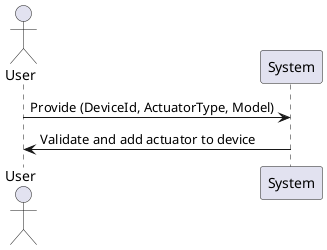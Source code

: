 @startuml
!pragma layout smetana
actor User
participant System

User -> System : Provide (DeviceId, ActuatorType, Model)
System -> User : Validate and add actuator to device

@enduml


@startuml
!pragma layout smetana
actor "Power User/Administrator" as User
participant "UI/API" as UI
participant "DeviceController" as Controller
database "Database" as DB

User -> UI : Provide (DeviceId, ActuatorType, Model)
UI -> Controller : Validate and add actuator
Controller -> DB : Validate type and model
DB -> Controller : Validation result
alt Validation Success
    Controller -> DB : Update device with actuator
    DB -> Controller : Update confirmation
    Controller -> UI : Display success message
else Validation Failure
    Controller -> UI : Display error message
end
UI -> User : Operation result

@enduml
